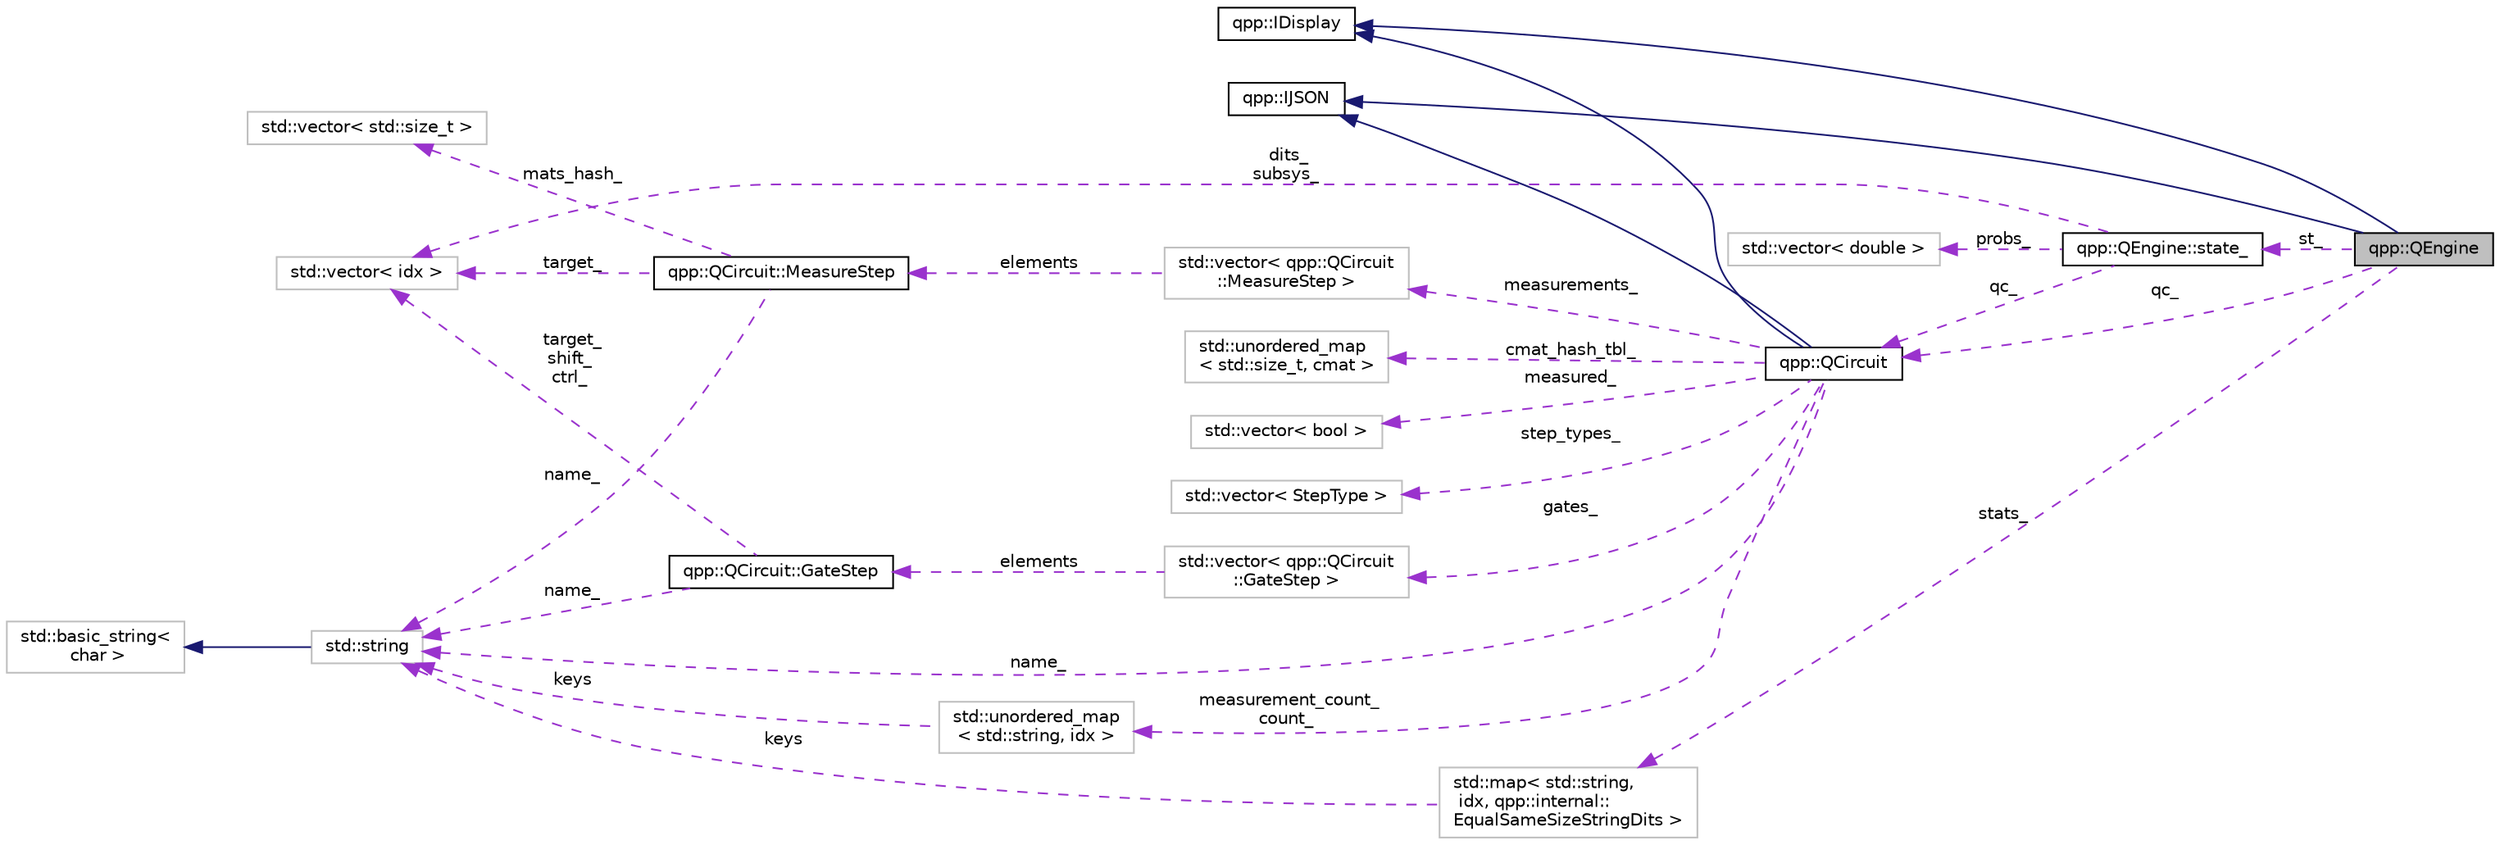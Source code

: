 digraph "qpp::QEngine"
{
  edge [fontname="Helvetica",fontsize="10",labelfontname="Helvetica",labelfontsize="10"];
  node [fontname="Helvetica",fontsize="10",shape=record];
  rankdir="LR";
  Node4 [label="qpp::QEngine",height=0.2,width=0.4,color="black", fillcolor="grey75", style="filled", fontcolor="black"];
  Node5 -> Node4 [dir="back",color="midnightblue",fontsize="10",style="solid",fontname="Helvetica"];
  Node5 [label="qpp::IDisplay",height=0.2,width=0.4,color="black", fillcolor="white", style="filled",URL="$classqpp_1_1_i_display.html",tooltip="Abstract class (interface) that mandates the definition of virtual std::ostream& display(std::ostream..."];
  Node6 -> Node4 [dir="back",color="midnightblue",fontsize="10",style="solid",fontname="Helvetica"];
  Node6 [label="qpp::IJSON",height=0.2,width=0.4,color="black", fillcolor="white", style="filled",URL="$classqpp_1_1_i_j_s_o_n.html",tooltip="Abstract class (interface) that mandates the definition of very basic JSON serialization support..."];
  Node7 -> Node4 [dir="back",color="darkorchid3",fontsize="10",style="dashed",label=" st_" ,fontname="Helvetica"];
  Node7 [label="qpp::QEngine::state_",height=0.2,width=0.4,color="black", fillcolor="white", style="filled",URL="$structqpp_1_1_q_engine_1_1state__.html",tooltip="Current state of the engine. "];
  Node8 -> Node7 [dir="back",color="darkorchid3",fontsize="10",style="dashed",label=" dits_\nsubsys_" ,fontname="Helvetica"];
  Node8 [label="std::vector\< idx \>",height=0.2,width=0.4,color="grey75", fillcolor="white", style="filled"];
  Node9 -> Node7 [dir="back",color="darkorchid3",fontsize="10",style="dashed",label=" qc_" ,fontname="Helvetica"];
  Node9 [label="qpp::QCircuit",height=0.2,width=0.4,color="black", fillcolor="white", style="filled",URL="$classqpp_1_1_q_circuit.html",tooltip="Quantum circuit description. "];
  Node5 -> Node9 [dir="back",color="midnightblue",fontsize="10",style="solid",fontname="Helvetica"];
  Node6 -> Node9 [dir="back",color="midnightblue",fontsize="10",style="solid",fontname="Helvetica"];
  Node10 -> Node9 [dir="back",color="darkorchid3",fontsize="10",style="dashed",label=" measurement_count_\ncount_" ,fontname="Helvetica"];
  Node10 [label="std::unordered_map\l\< std::string, idx \>",height=0.2,width=0.4,color="grey75", fillcolor="white", style="filled"];
  Node11 -> Node10 [dir="back",color="darkorchid3",fontsize="10",style="dashed",label=" keys" ,fontname="Helvetica"];
  Node11 [label="std::string",height=0.2,width=0.4,color="grey75", fillcolor="white", style="filled",tooltip="STL class. "];
  Node12 -> Node11 [dir="back",color="midnightblue",fontsize="10",style="solid",fontname="Helvetica"];
  Node12 [label="std::basic_string\<\l char \>",height=0.2,width=0.4,color="grey75", fillcolor="white", style="filled",tooltip="STL class. "];
  Node13 -> Node9 [dir="back",color="darkorchid3",fontsize="10",style="dashed",label=" measurements_" ,fontname="Helvetica"];
  Node13 [label="std::vector\< qpp::QCircuit\l::MeasureStep \>",height=0.2,width=0.4,color="grey75", fillcolor="white", style="filled"];
  Node14 -> Node13 [dir="back",color="darkorchid3",fontsize="10",style="dashed",label=" elements" ,fontname="Helvetica"];
  Node14 [label="qpp::QCircuit::MeasureStep",height=0.2,width=0.4,color="black", fillcolor="white", style="filled",URL="$structqpp_1_1_q_circuit_1_1_measure_step.html",tooltip="One step consisting only of measurements in the circuit. "];
  Node15 -> Node14 [dir="back",color="darkorchid3",fontsize="10",style="dashed",label=" mats_hash_" ,fontname="Helvetica"];
  Node15 [label="std::vector\< std::size_t \>",height=0.2,width=0.4,color="grey75", fillcolor="white", style="filled"];
  Node8 -> Node14 [dir="back",color="darkorchid3",fontsize="10",style="dashed",label=" target_" ,fontname="Helvetica"];
  Node11 -> Node14 [dir="back",color="darkorchid3",fontsize="10",style="dashed",label=" name_" ,fontname="Helvetica"];
  Node16 -> Node9 [dir="back",color="darkorchid3",fontsize="10",style="dashed",label=" gates_" ,fontname="Helvetica"];
  Node16 [label="std::vector\< qpp::QCircuit\l::GateStep \>",height=0.2,width=0.4,color="grey75", fillcolor="white", style="filled"];
  Node17 -> Node16 [dir="back",color="darkorchid3",fontsize="10",style="dashed",label=" elements" ,fontname="Helvetica"];
  Node17 [label="qpp::QCircuit::GateStep",height=0.2,width=0.4,color="black", fillcolor="white", style="filled",URL="$structqpp_1_1_q_circuit_1_1_gate_step.html",tooltip="One step consisting only of gates/operators in the circuit. "];
  Node8 -> Node17 [dir="back",color="darkorchid3",fontsize="10",style="dashed",label=" target_\nshift_\nctrl_" ,fontname="Helvetica"];
  Node11 -> Node17 [dir="back",color="darkorchid3",fontsize="10",style="dashed",label=" name_" ,fontname="Helvetica"];
  Node11 -> Node9 [dir="back",color="darkorchid3",fontsize="10",style="dashed",label=" name_" ,fontname="Helvetica"];
  Node18 -> Node9 [dir="back",color="darkorchid3",fontsize="10",style="dashed",label=" cmat_hash_tbl_" ,fontname="Helvetica"];
  Node18 [label="std::unordered_map\l\< std::size_t, cmat \>",height=0.2,width=0.4,color="grey75", fillcolor="white", style="filled"];
  Node19 -> Node9 [dir="back",color="darkorchid3",fontsize="10",style="dashed",label=" measured_" ,fontname="Helvetica"];
  Node19 [label="std::vector\< bool \>",height=0.2,width=0.4,color="grey75", fillcolor="white", style="filled"];
  Node20 -> Node9 [dir="back",color="darkorchid3",fontsize="10",style="dashed",label=" step_types_" ,fontname="Helvetica"];
  Node20 [label="std::vector\< StepType \>",height=0.2,width=0.4,color="grey75", fillcolor="white", style="filled"];
  Node21 -> Node7 [dir="back",color="darkorchid3",fontsize="10",style="dashed",label=" probs_" ,fontname="Helvetica"];
  Node21 [label="std::vector\< double \>",height=0.2,width=0.4,color="grey75", fillcolor="white", style="filled"];
  Node22 -> Node4 [dir="back",color="darkorchid3",fontsize="10",style="dashed",label=" stats_" ,fontname="Helvetica"];
  Node22 [label="std::map\< std::string,\l idx, qpp::internal::\lEqualSameSizeStringDits \>",height=0.2,width=0.4,color="grey75", fillcolor="white", style="filled"];
  Node11 -> Node22 [dir="back",color="darkorchid3",fontsize="10",style="dashed",label=" keys" ,fontname="Helvetica"];
  Node9 -> Node4 [dir="back",color="darkorchid3",fontsize="10",style="dashed",label=" qc_" ,fontname="Helvetica"];
}
